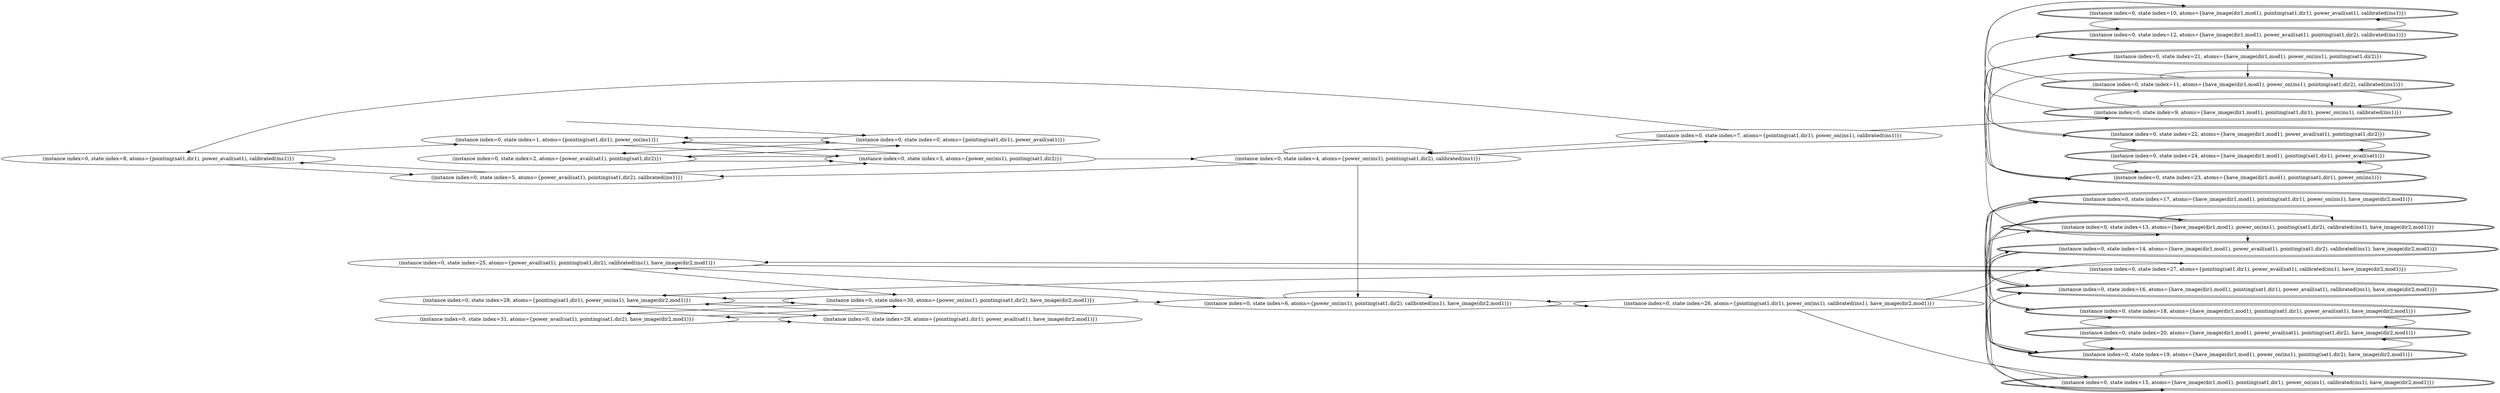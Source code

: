 digraph {
rankdir="LR"
s8[label="(instance index=0, state index=8, atoms={pointing(sat1,dir1), power_avail(sat1), calibrated(ins1)})"]
s0[label="(instance index=0, state index=0, atoms={pointing(sat1,dir1), power_avail(sat1)})"]
s29[label="(instance index=0, state index=29, atoms={pointing(sat1,dir1), power_avail(sat1), have_image(dir2,mod1)})"]
s27[label="(instance index=0, state index=27, atoms={pointing(sat1,dir1), power_avail(sat1), calibrated(ins1), have_image(dir2,mod1)})"]
s1[label="(instance index=0, state index=1, atoms={pointing(sat1,dir1), power_on(ins1)})"]
s25[label="(instance index=0, state index=25, atoms={power_avail(sat1), pointing(sat1,dir2), calibrated(ins1), have_image(dir2,mod1)})"]
s28[label="(instance index=0, state index=28, atoms={pointing(sat1,dir1), power_on(ins1), have_image(dir2,mod1)})"]
s31[label="(instance index=0, state index=31, atoms={power_avail(sat1), pointing(sat1,dir2), have_image(dir2,mod1)})"]
s2[label="(instance index=0, state index=2, atoms={power_avail(sat1), pointing(sat1,dir2)})"]
s5[label="(instance index=0, state index=5, atoms={power_avail(sat1), pointing(sat1,dir2), calibrated(ins1)})"]
s30[label="(instance index=0, state index=30, atoms={power_on(ins1), pointing(sat1,dir2), have_image(dir2,mod1)})"]
s3[label="(instance index=0, state index=3, atoms={power_on(ins1), pointing(sat1,dir2)})"]
s6[label="(instance index=0, state index=6, atoms={power_on(ins1), pointing(sat1,dir2), calibrated(ins1), have_image(dir2,mod1)})"]
s4[label="(instance index=0, state index=4, atoms={power_on(ins1), pointing(sat1,dir2), calibrated(ins1)})"]
s26[label="(instance index=0, state index=26, atoms={pointing(sat1,dir1), power_on(ins1), calibrated(ins1), have_image(dir2,mod1)})"]
s7[label="(instance index=0, state index=7, atoms={pointing(sat1,dir1), power_on(ins1), calibrated(ins1)})"]
s12[peripheries=2,label="(instance index=0, state index=12, atoms={have_image(dir1,mod1), power_avail(sat1), pointing(sat1,dir2), calibrated(ins1)})"]
s13[peripheries=2,label="(instance index=0, state index=13, atoms={have_image(dir1,mod1), power_on(ins1), pointing(sat1,dir2), calibrated(ins1), have_image(dir2,mod1)})"]
s14[peripheries=2,label="(instance index=0, state index=14, atoms={have_image(dir1,mod1), power_avail(sat1), pointing(sat1,dir2), calibrated(ins1), have_image(dir2,mod1)})"]
s15[peripheries=2,label="(instance index=0, state index=15, atoms={have_image(dir1,mod1), pointing(sat1,dir1), power_on(ins1), calibrated(ins1), have_image(dir2,mod1)})"]
s16[peripheries=2,label="(instance index=0, state index=16, atoms={have_image(dir1,mod1), pointing(sat1,dir1), power_avail(sat1), calibrated(ins1), have_image(dir2,mod1)})"]
s17[peripheries=2,label="(instance index=0, state index=17, atoms={have_image(dir1,mod1), pointing(sat1,dir1), power_on(ins1), have_image(dir2,mod1)})"]
s18[peripheries=2,label="(instance index=0, state index=18, atoms={have_image(dir1,mod1), pointing(sat1,dir1), power_avail(sat1), have_image(dir2,mod1)})"]
s19[peripheries=2,label="(instance index=0, state index=19, atoms={have_image(dir1,mod1), power_on(ins1), pointing(sat1,dir2), have_image(dir2,mod1)})"]
s20[peripheries=2,label="(instance index=0, state index=20, atoms={have_image(dir1,mod1), power_avail(sat1), pointing(sat1,dir2), have_image(dir2,mod1)})"]
s21[peripheries=2,label="(instance index=0, state index=21, atoms={have_image(dir1,mod1), power_on(ins1), pointing(sat1,dir2)})"]
s22[peripheries=2,label="(instance index=0, state index=22, atoms={have_image(dir1,mod1), power_avail(sat1), pointing(sat1,dir2)})"]
s23[peripheries=2,label="(instance index=0, state index=23, atoms={have_image(dir1,mod1), pointing(sat1,dir1), power_on(ins1)})"]
s24[peripheries=2,label="(instance index=0, state index=24, atoms={have_image(dir1,mod1), pointing(sat1,dir1), power_avail(sat1)})"]
s11[peripheries=2,label="(instance index=0, state index=11, atoms={have_image(dir1,mod1), power_on(ins1), pointing(sat1,dir2), calibrated(ins1)})"]
s10[peripheries=2,label="(instance index=0, state index=10, atoms={have_image(dir1,mod1), pointing(sat1,dir1), power_avail(sat1), calibrated(ins1)})"]
s9[peripheries=2,label="(instance index=0, state index=9, atoms={have_image(dir1,mod1), pointing(sat1,dir1), power_on(ins1), calibrated(ins1)})"]
Dangling [ label = "", style = invis ]
{ rank = same; Dangling }
Dangling -> s0
{ rank = same; s0}
{ rank = same; s1,s25,s28,s31,s2,s5}
{ rank = same; s30,s3}
{ rank = same; s6,s4}
{ rank = same; s26,s7}
{ rank = same; s12,s13,s14,s15,s16,s17,s18,s19,s20,s21,s22,s23,s24,s11,s10,s9}
{
s8->s5
s8->s1
s0->s2
s0->s1
s29->s31
s29->s28
s27->s28
s27->s25
}
{
s1->s3
s1->s0
s25->s30
s25->s27
s28->s30
s28->s29
s31->s30
s31->s29
s2->s3
s2->s0
s5->s3
s5->s8
}
{
s30->s6
s30->s31
s30->s28
s3->s2
s3->s4
s3->s1
}
{
s6->s6
s6->s26
s6->s25
s4->s7
s4->s6
s4->s5
s4->s4
}
{
s26->s15
s26->s6
s26->s27
s7->s4
s7->s9
s7->s8
}
{
s12->s21
s12->s10
s13->s15
s13->s14
s13->s13
s14->s19
s14->s16
s15->s15
s15->s13
s15->s16
s16->s14
s16->s17
s17->s19
s17->s18
s18->s20
s18->s17
s19->s13
s19->s20
s19->s17
s20->s19
s20->s18
s21->s22
s21->s23
s21->s11
s22->s21
s22->s24
s23->s21
s23->s24
s24->s23
s24->s22
s11->s13
s11->s12
s11->s11
s11->s9
s10->s23
s10->s12
s9->s11
s9->s10
s9->s9
}
}
